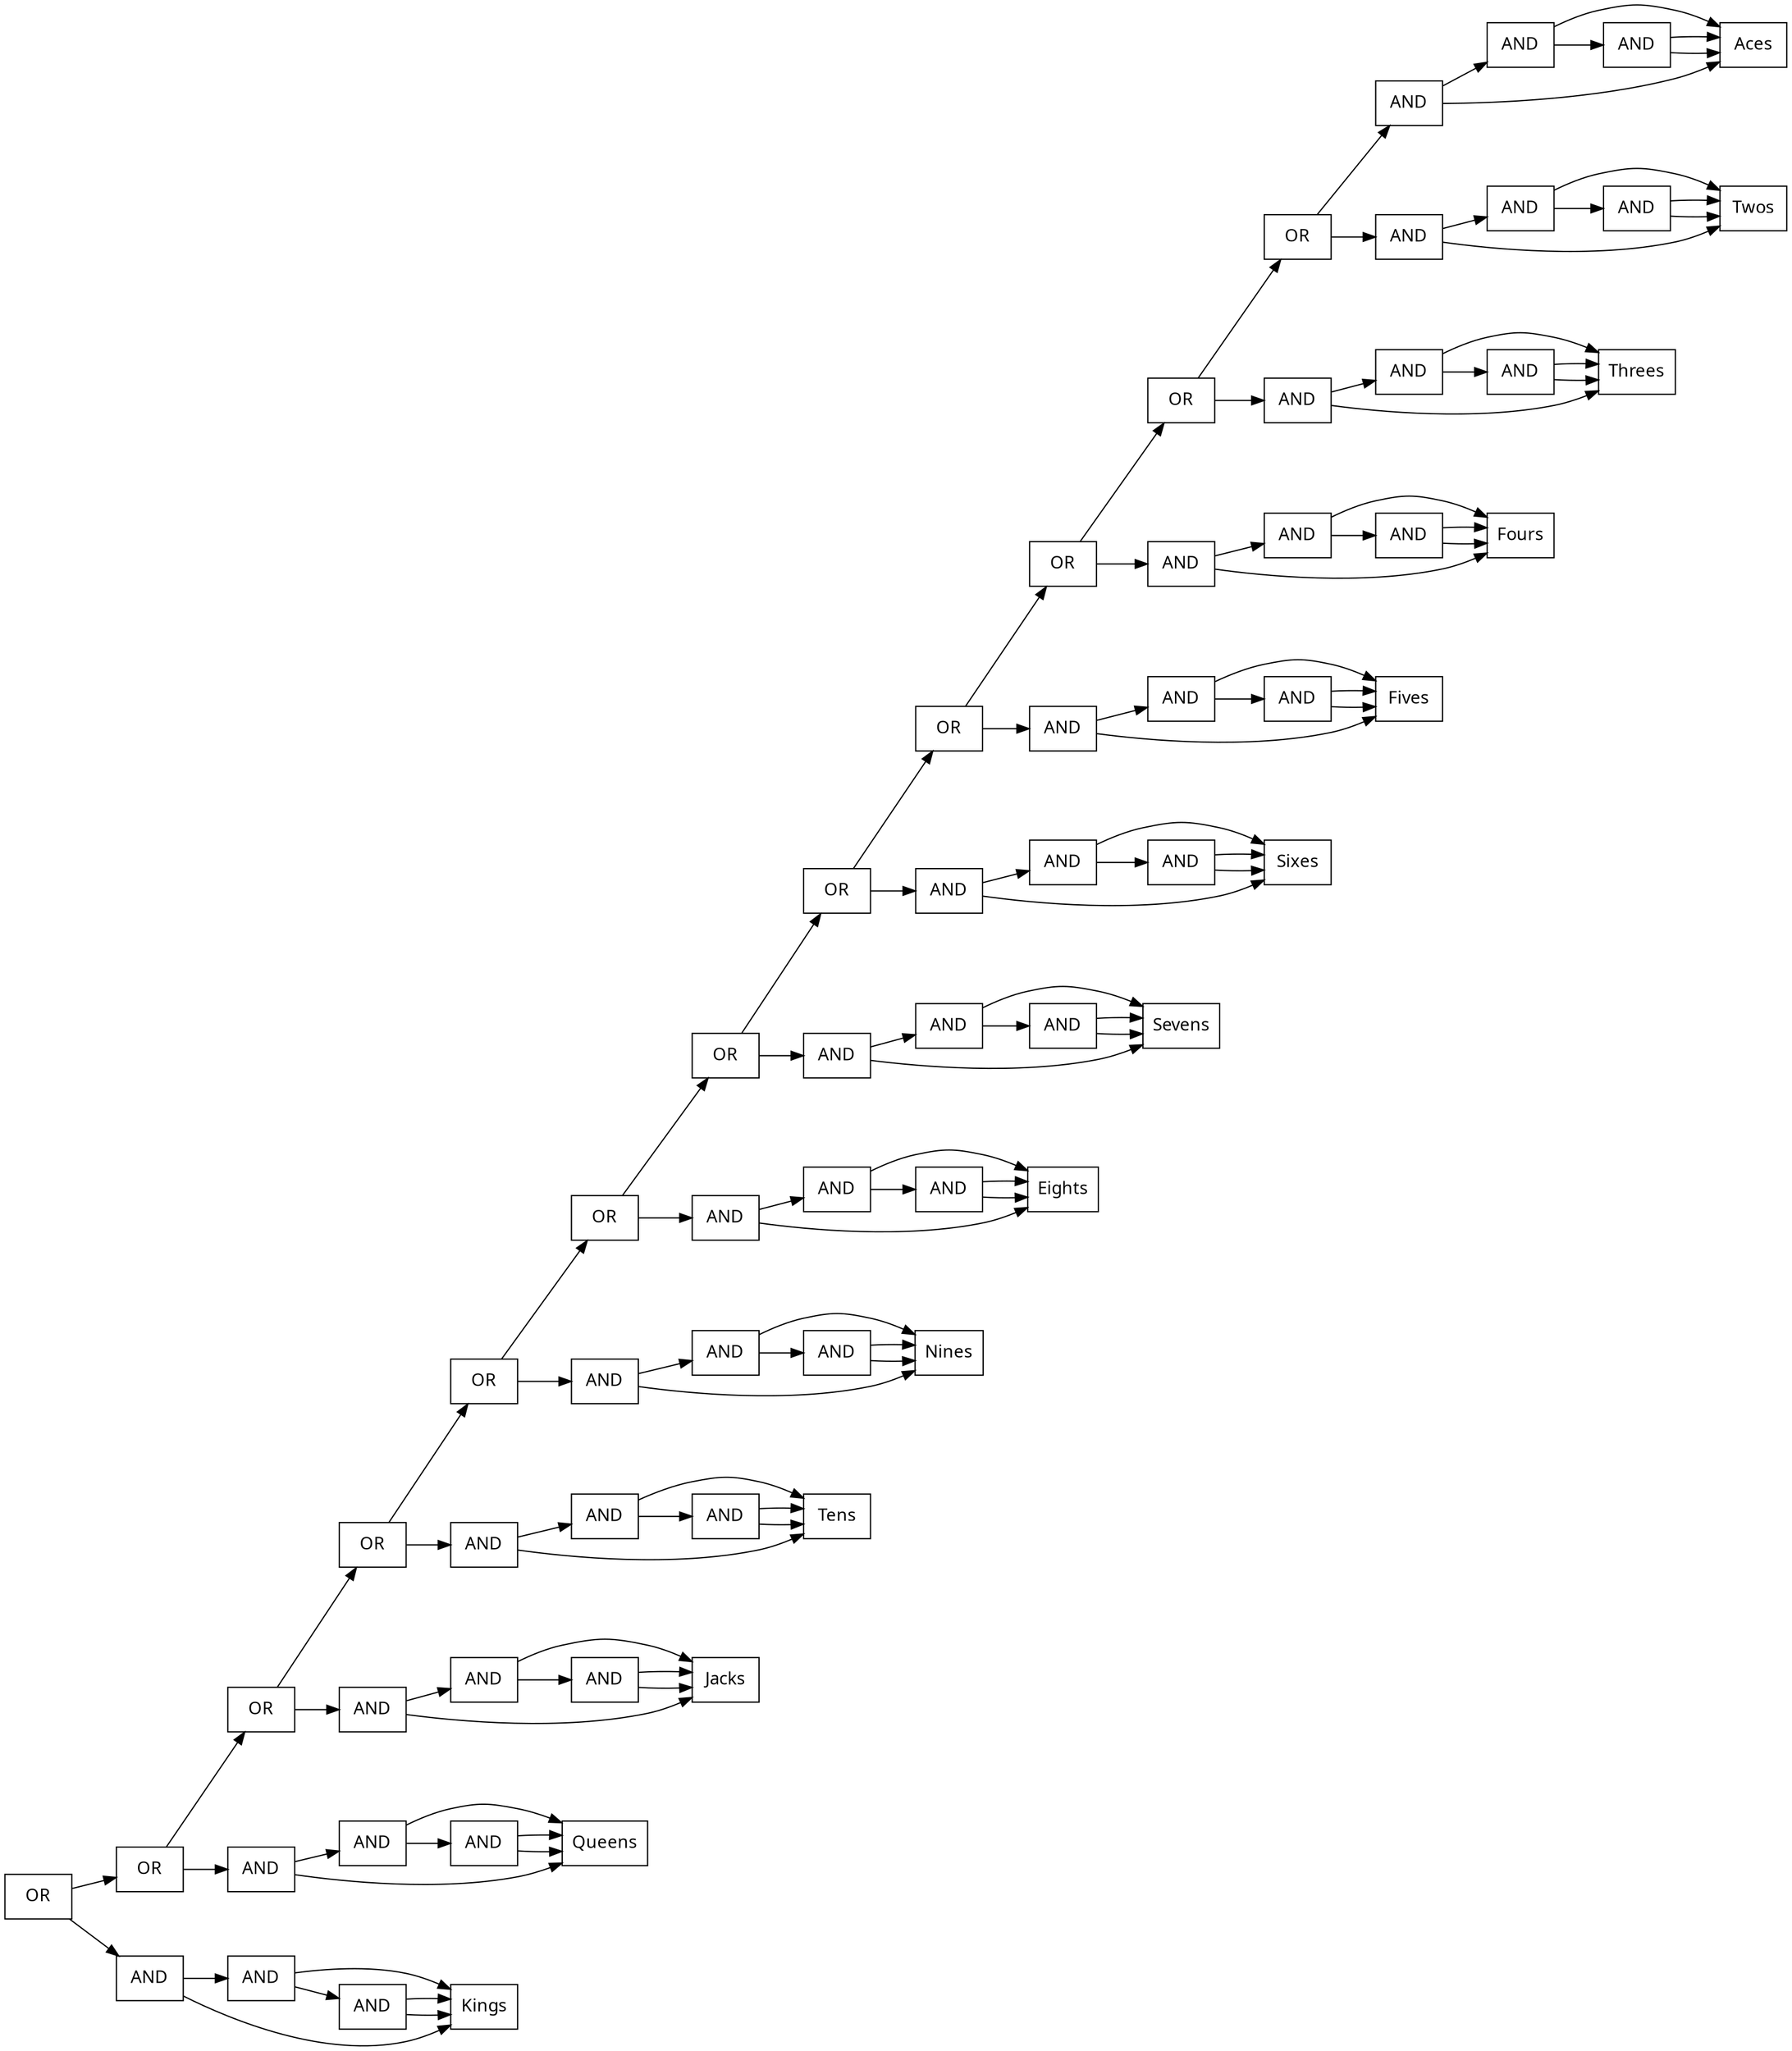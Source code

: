 digraph {
node [shape=record];
node [fontname=Sans];charset="UTF-8" splines=true splines=spline rankdir =LR
2150[label="OR"];
2150->2138;
2150->2149;
2138[label="OR"];
2138->2126;
2138->2137;
2149[label="AND"];
2149->2146;
2149->273;
2126[label="OR"];
2126->2114;
2126->2125;
2137[label="AND"];
2137->2134;
2137->256;
2146[label="AND"];
2146->2143;
2146->273;
273[label="Kings"];
2114[label="OR"];
2114->2102;
2114->2113;
2125[label="AND"];
2125->2122;
2125->239;
2134[label="AND"];
2134->2131;
2134->256;
256[label="Queens"];
2143[label="AND"];
2143->273;
2143->273;
2102[label="OR"];
2102->2090;
2102->2101;
2113[label="AND"];
2113->2110;
2113->222;
2122[label="AND"];
2122->2119;
2122->239;
239[label="Jacks"];
2131[label="AND"];
2131->256;
2131->256;
2090[label="OR"];
2090->2078;
2090->2089;
2101[label="AND"];
2101->2098;
2101->205;
2110[label="AND"];
2110->2107;
2110->222;
222[label="Tens"];
2119[label="AND"];
2119->239;
2119->239;
2078[label="OR"];
2078->2066;
2078->2077;
2089[label="AND"];
2089->2086;
2089->188;
2098[label="AND"];
2098->2095;
2098->205;
205[label="Nines"];
2107[label="AND"];
2107->222;
2107->222;
2066[label="OR"];
2066->2054;
2066->2065;
2077[label="AND"];
2077->2074;
2077->171;
2086[label="AND"];
2086->2083;
2086->188;
188[label="Eights"];
2095[label="AND"];
2095->205;
2095->205;
2054[label="OR"];
2054->2042;
2054->2053;
2065[label="AND"];
2065->2062;
2065->154;
2074[label="AND"];
2074->2071;
2074->171;
171[label="Sevens"];
2083[label="AND"];
2083->188;
2083->188;
2042[label="OR"];
2042->2030;
2042->2041;
2053[label="AND"];
2053->2050;
2053->137;
2062[label="AND"];
2062->2059;
2062->154;
154[label="Sixes"];
2071[label="AND"];
2071->171;
2071->171;
2030[label="OR"];
2030->2018;
2030->2029;
2041[label="AND"];
2041->2038;
2041->120;
2050[label="AND"];
2050->2047;
2050->137;
137[label="Fives"];
2059[label="AND"];
2059->154;
2059->154;
2018[label="OR"];
2018->2006;
2018->2017;
2029[label="AND"];
2029->2026;
2029->103;
2038[label="AND"];
2038->2035;
2038->120;
120[label="Fours"];
2047[label="AND"];
2047->137;
2047->137;
2006[label="AND"];
2006->2003;
2006->69;
2017[label="AND"];
2017->2014;
2017->86;
2026[label="AND"];
2026->2023;
2026->103;
103[label="Threes"];
2035[label="AND"];
2035->120;
2035->120;
2003[label="AND"];
2003->2000;
2003->69;
69[label="Aces"];
2014[label="AND"];
2014->2011;
2014->86;
86[label="Twos"];
2023[label="AND"];
2023->103;
2023->103;
2000[label="AND"];
2000->69;
2000->69;
2011[label="AND"];
2011->86;
2011->86;
}
